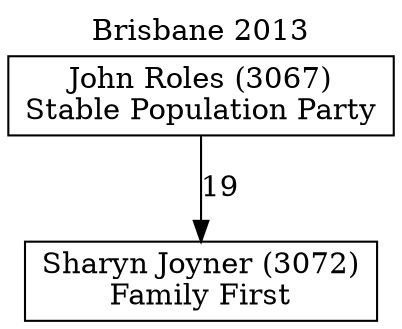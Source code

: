 // House preference flow
digraph "Sharyn Joyner (3072)_Brisbane_2013" {
	graph [label="Brisbane 2013" labelloc=t mclimit=10]
	node [shape=box]
	"Sharyn Joyner (3072)" [label="Sharyn Joyner (3072)
Family First"]
	"John Roles (3067)" [label="John Roles (3067)
Stable Population Party"]
	"John Roles (3067)" -> "Sharyn Joyner (3072)" [label=19]
}
